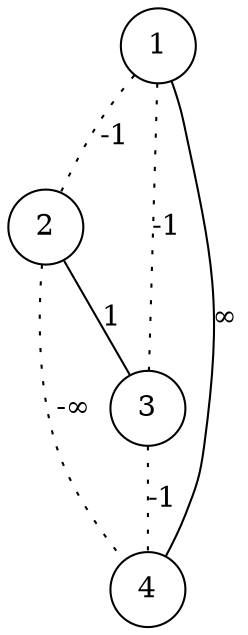 graph g{
    layout = dot
//    layout = fdp
//    layout = neato
//    layout = osage
//    layout = sfdp
//    layout = twopi
1 [shape=circle];
2 [shape=circle];
3 [shape=circle];
4 [shape=circle];

1 -- 2 [label = "-1", style = dotted];
2 -- 3 [label = "1"];
3 -- 4 [label = "-1", style = dotted];
4 -- 1 [label = "∞"];
1 -- 3 [label = "-1", style = dotted];
2 -- 4 [label = "-∞", style = dotted];
}
